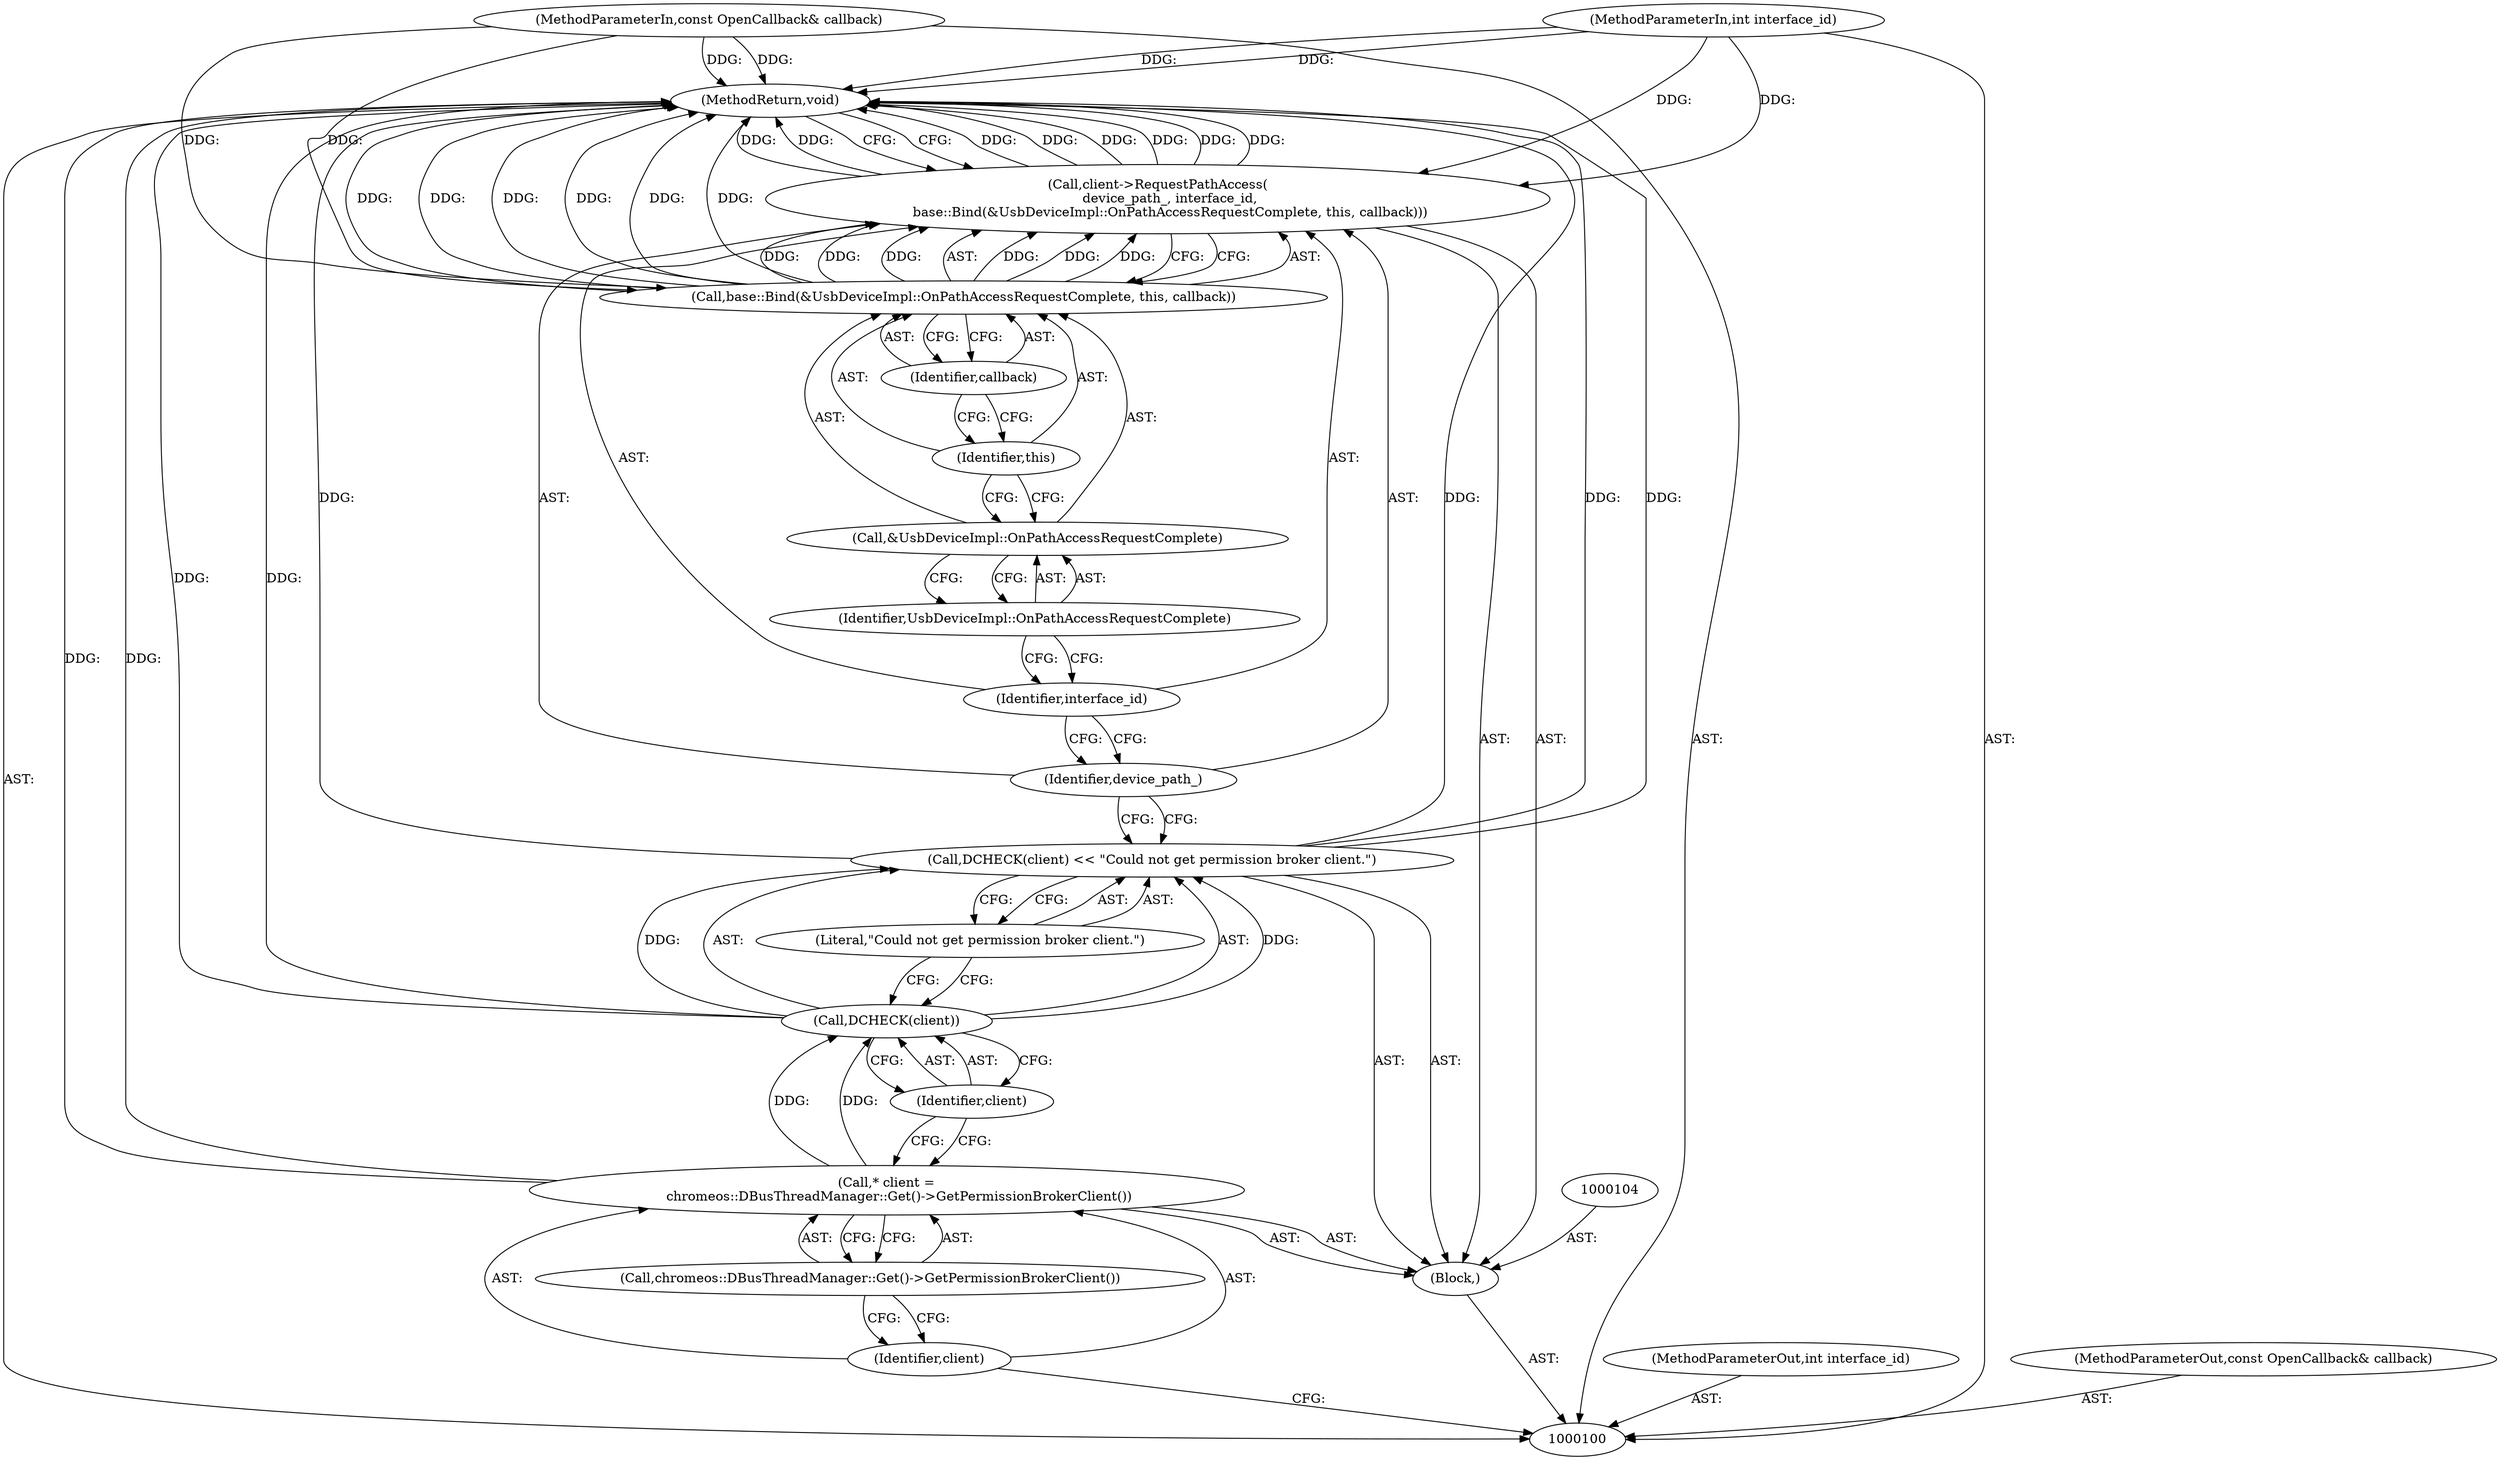 digraph "1_Chrome_0ebe983f1cfdd383a4954127f564b83a4fe4992f_1" {
"1000120" [label="(MethodReturn,void)"];
"1000101" [label="(MethodParameterIn,int interface_id)"];
"1000161" [label="(MethodParameterOut,int interface_id)"];
"1000102" [label="(MethodParameterIn,const OpenCallback& callback)"];
"1000162" [label="(MethodParameterOut,const OpenCallback& callback)"];
"1000103" [label="(Block,)"];
"1000105" [label="(Call,* client =\n      chromeos::DBusThreadManager::Get()->GetPermissionBrokerClient())"];
"1000106" [label="(Identifier,client)"];
"1000107" [label="(Call,chromeos::DBusThreadManager::Get()->GetPermissionBrokerClient())"];
"1000108" [label="(Call,DCHECK(client) << \"Could not get permission broker client.\")"];
"1000109" [label="(Call,DCHECK(client))"];
"1000111" [label="(Literal,\"Could not get permission broker client.\")"];
"1000110" [label="(Identifier,client)"];
"1000112" [label="(Call,client->RequestPathAccess(\n      device_path_, interface_id,\n      base::Bind(&UsbDeviceImpl::OnPathAccessRequestComplete, this, callback)))"];
"1000114" [label="(Identifier,interface_id)"];
"1000113" [label="(Identifier,device_path_)"];
"1000116" [label="(Call,&UsbDeviceImpl::OnPathAccessRequestComplete)"];
"1000117" [label="(Identifier,UsbDeviceImpl::OnPathAccessRequestComplete)"];
"1000115" [label="(Call,base::Bind(&UsbDeviceImpl::OnPathAccessRequestComplete, this, callback))"];
"1000118" [label="(Identifier,this)"];
"1000119" [label="(Identifier,callback)"];
"1000120" -> "1000100"  [label="AST: "];
"1000120" -> "1000112"  [label="CFG: "];
"1000108" -> "1000120"  [label="DDG: "];
"1000108" -> "1000120"  [label="DDG: "];
"1000105" -> "1000120"  [label="DDG: "];
"1000112" -> "1000120"  [label="DDG: "];
"1000112" -> "1000120"  [label="DDG: "];
"1000112" -> "1000120"  [label="DDG: "];
"1000112" -> "1000120"  [label="DDG: "];
"1000115" -> "1000120"  [label="DDG: "];
"1000115" -> "1000120"  [label="DDG: "];
"1000115" -> "1000120"  [label="DDG: "];
"1000102" -> "1000120"  [label="DDG: "];
"1000101" -> "1000120"  [label="DDG: "];
"1000109" -> "1000120"  [label="DDG: "];
"1000101" -> "1000100"  [label="AST: "];
"1000101" -> "1000120"  [label="DDG: "];
"1000101" -> "1000112"  [label="DDG: "];
"1000161" -> "1000100"  [label="AST: "];
"1000102" -> "1000100"  [label="AST: "];
"1000102" -> "1000120"  [label="DDG: "];
"1000102" -> "1000115"  [label="DDG: "];
"1000162" -> "1000100"  [label="AST: "];
"1000103" -> "1000100"  [label="AST: "];
"1000104" -> "1000103"  [label="AST: "];
"1000105" -> "1000103"  [label="AST: "];
"1000108" -> "1000103"  [label="AST: "];
"1000112" -> "1000103"  [label="AST: "];
"1000105" -> "1000103"  [label="AST: "];
"1000105" -> "1000107"  [label="CFG: "];
"1000106" -> "1000105"  [label="AST: "];
"1000107" -> "1000105"  [label="AST: "];
"1000110" -> "1000105"  [label="CFG: "];
"1000105" -> "1000120"  [label="DDG: "];
"1000105" -> "1000109"  [label="DDG: "];
"1000106" -> "1000105"  [label="AST: "];
"1000106" -> "1000100"  [label="CFG: "];
"1000107" -> "1000106"  [label="CFG: "];
"1000107" -> "1000105"  [label="AST: "];
"1000107" -> "1000106"  [label="CFG: "];
"1000105" -> "1000107"  [label="CFG: "];
"1000108" -> "1000103"  [label="AST: "];
"1000108" -> "1000111"  [label="CFG: "];
"1000109" -> "1000108"  [label="AST: "];
"1000111" -> "1000108"  [label="AST: "];
"1000113" -> "1000108"  [label="CFG: "];
"1000108" -> "1000120"  [label="DDG: "];
"1000108" -> "1000120"  [label="DDG: "];
"1000109" -> "1000108"  [label="DDG: "];
"1000109" -> "1000108"  [label="AST: "];
"1000109" -> "1000110"  [label="CFG: "];
"1000110" -> "1000109"  [label="AST: "];
"1000111" -> "1000109"  [label="CFG: "];
"1000109" -> "1000120"  [label="DDG: "];
"1000109" -> "1000108"  [label="DDG: "];
"1000105" -> "1000109"  [label="DDG: "];
"1000111" -> "1000108"  [label="AST: "];
"1000111" -> "1000109"  [label="CFG: "];
"1000108" -> "1000111"  [label="CFG: "];
"1000110" -> "1000109"  [label="AST: "];
"1000110" -> "1000105"  [label="CFG: "];
"1000109" -> "1000110"  [label="CFG: "];
"1000112" -> "1000103"  [label="AST: "];
"1000112" -> "1000115"  [label="CFG: "];
"1000113" -> "1000112"  [label="AST: "];
"1000114" -> "1000112"  [label="AST: "];
"1000115" -> "1000112"  [label="AST: "];
"1000120" -> "1000112"  [label="CFG: "];
"1000112" -> "1000120"  [label="DDG: "];
"1000112" -> "1000120"  [label="DDG: "];
"1000112" -> "1000120"  [label="DDG: "];
"1000112" -> "1000120"  [label="DDG: "];
"1000101" -> "1000112"  [label="DDG: "];
"1000115" -> "1000112"  [label="DDG: "];
"1000115" -> "1000112"  [label="DDG: "];
"1000115" -> "1000112"  [label="DDG: "];
"1000114" -> "1000112"  [label="AST: "];
"1000114" -> "1000113"  [label="CFG: "];
"1000117" -> "1000114"  [label="CFG: "];
"1000113" -> "1000112"  [label="AST: "];
"1000113" -> "1000108"  [label="CFG: "];
"1000114" -> "1000113"  [label="CFG: "];
"1000116" -> "1000115"  [label="AST: "];
"1000116" -> "1000117"  [label="CFG: "];
"1000117" -> "1000116"  [label="AST: "];
"1000118" -> "1000116"  [label="CFG: "];
"1000117" -> "1000116"  [label="AST: "];
"1000117" -> "1000114"  [label="CFG: "];
"1000116" -> "1000117"  [label="CFG: "];
"1000115" -> "1000112"  [label="AST: "];
"1000115" -> "1000119"  [label="CFG: "];
"1000116" -> "1000115"  [label="AST: "];
"1000118" -> "1000115"  [label="AST: "];
"1000119" -> "1000115"  [label="AST: "];
"1000112" -> "1000115"  [label="CFG: "];
"1000115" -> "1000120"  [label="DDG: "];
"1000115" -> "1000120"  [label="DDG: "];
"1000115" -> "1000120"  [label="DDG: "];
"1000115" -> "1000112"  [label="DDG: "];
"1000115" -> "1000112"  [label="DDG: "];
"1000115" -> "1000112"  [label="DDG: "];
"1000102" -> "1000115"  [label="DDG: "];
"1000118" -> "1000115"  [label="AST: "];
"1000118" -> "1000116"  [label="CFG: "];
"1000119" -> "1000118"  [label="CFG: "];
"1000119" -> "1000115"  [label="AST: "];
"1000119" -> "1000118"  [label="CFG: "];
"1000115" -> "1000119"  [label="CFG: "];
}
